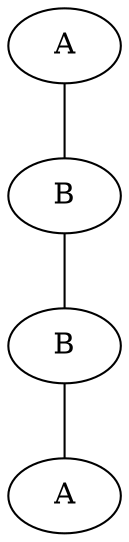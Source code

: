 # example taken from https://stackoverflow.com/questions/10579041/graphviz-create-new-node-with-this-same-label

strict graph G {
  1 [label="A"];
  2 [label="B"];
  3 [label="B"];
  4 [label="A"];
  1 -- 2;
  2 -- 3;
  3 -- 4;
}
